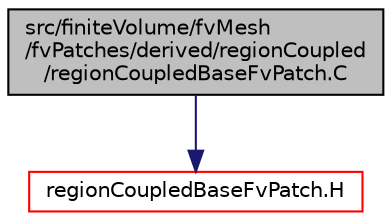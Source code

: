 digraph "src/finiteVolume/fvMesh/fvPatches/derived/regionCoupled/regionCoupledBaseFvPatch.C"
{
  bgcolor="transparent";
  edge [fontname="Helvetica",fontsize="10",labelfontname="Helvetica",labelfontsize="10"];
  node [fontname="Helvetica",fontsize="10",shape=record];
  Node1 [label="src/finiteVolume/fvMesh\l/fvPatches/derived/regionCoupled\l/regionCoupledBaseFvPatch.C",height=0.2,width=0.4,color="black", fillcolor="grey75", style="filled", fontcolor="black"];
  Node1 -> Node2 [color="midnightblue",fontsize="10",style="solid",fontname="Helvetica"];
  Node2 [label="regionCoupledBaseFvPatch.H",height=0.2,width=0.4,color="red",URL="$a05929.html"];
}
